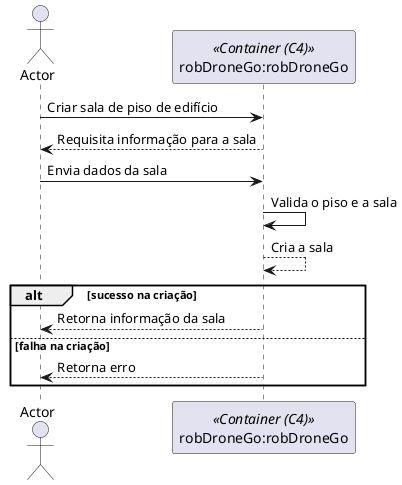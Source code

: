 @startuml

actor Actor as Actor
participant "robDroneGo:robDroneGo" as Container <<Container (C4)>>

Actor -> Container: Criar sala de piso de edifício

Container --> Actor: Requisita informação para a sala

Actor -> Container: Envia dados da sala

Container -> Container: Valida o piso e a sala

Container --> Container: Cria a sala

alt sucesso na criação
    Container --> Actor: Retorna informação da sala
else falha na criação
    Container --> Actor: Retorna erro
end

@enduml
